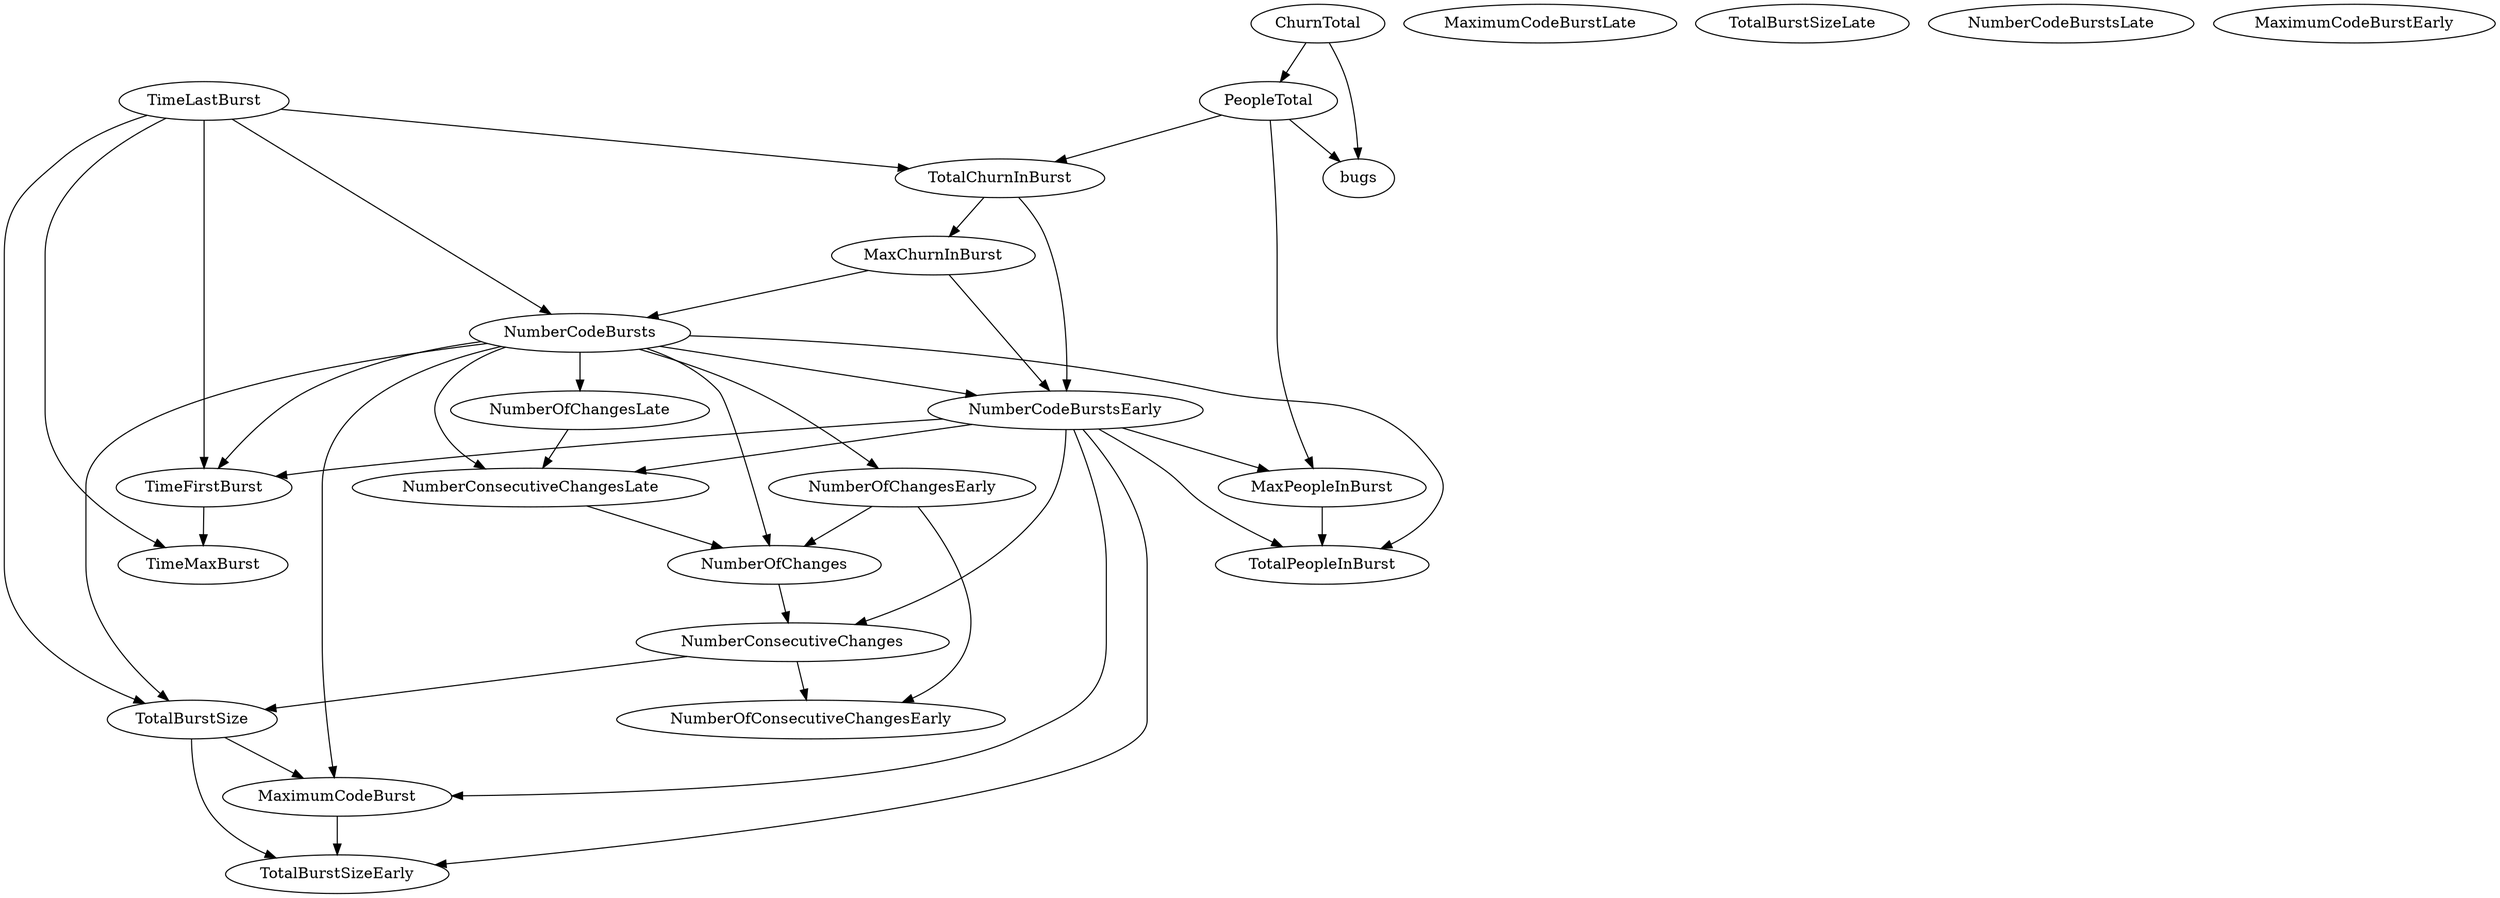 digraph {
   TotalPeopleInBurst;
   MaximumCodeBurstLate;
   NumberOfChanges;
   MaxPeopleInBurst;
   TotalBurstSizeLate;
   NumberCodeBurstsLate;
   NumberOfChangesLate;
   NumberOfChangesEarly;
   MaxChurnInBurst;
   MaximumCodeBurstEarly;
   NumberCodeBurstsEarly;
   TimeFirstBurst;
   TotalChurnInBurst;
   ChurnTotal;
   MaximumCodeBurst;
   NumberOfConsecutiveChangesEarly;
   NumberConsecutiveChangesLate;
   TotalBurstSizeEarly;
   TotalBurstSize;
   TimeMaxBurst;
   NumberConsecutiveChanges;
   TimeLastBurst;
   NumberCodeBursts;
   PeopleTotal;
   bugs;
   NumberOfChanges -> NumberConsecutiveChanges;
   MaxPeopleInBurst -> TotalPeopleInBurst;
   NumberOfChangesLate -> NumberConsecutiveChangesLate;
   NumberOfChangesEarly -> NumberOfChanges;
   NumberOfChangesEarly -> NumberOfConsecutiveChangesEarly;
   MaxChurnInBurst -> NumberCodeBurstsEarly;
   MaxChurnInBurst -> NumberCodeBursts;
   NumberCodeBurstsEarly -> TotalPeopleInBurst;
   NumberCodeBurstsEarly -> MaxPeopleInBurst;
   NumberCodeBurstsEarly -> TimeFirstBurst;
   NumberCodeBurstsEarly -> MaximumCodeBurst;
   NumberCodeBurstsEarly -> NumberConsecutiveChangesLate;
   NumberCodeBurstsEarly -> TotalBurstSizeEarly;
   NumberCodeBurstsEarly -> NumberConsecutiveChanges;
   TimeFirstBurst -> TimeMaxBurst;
   TotalChurnInBurst -> MaxChurnInBurst;
   TotalChurnInBurst -> NumberCodeBurstsEarly;
   ChurnTotal -> PeopleTotal;
   ChurnTotal -> bugs;
   MaximumCodeBurst -> TotalBurstSizeEarly;
   NumberConsecutiveChangesLate -> NumberOfChanges;
   TotalBurstSize -> MaximumCodeBurst;
   TotalBurstSize -> TotalBurstSizeEarly;
   NumberConsecutiveChanges -> NumberOfConsecutiveChangesEarly;
   NumberConsecutiveChanges -> TotalBurstSize;
   TimeLastBurst -> TimeFirstBurst;
   TimeLastBurst -> TotalChurnInBurst;
   TimeLastBurst -> TotalBurstSize;
   TimeLastBurst -> TimeMaxBurst;
   TimeLastBurst -> NumberCodeBursts;
   NumberCodeBursts -> TotalPeopleInBurst;
   NumberCodeBursts -> NumberOfChanges;
   NumberCodeBursts -> NumberOfChangesLate;
   NumberCodeBursts -> NumberOfChangesEarly;
   NumberCodeBursts -> NumberCodeBurstsEarly;
   NumberCodeBursts -> TimeFirstBurst;
   NumberCodeBursts -> MaximumCodeBurst;
   NumberCodeBursts -> NumberConsecutiveChangesLate;
   NumberCodeBursts -> TotalBurstSize;
   PeopleTotal -> MaxPeopleInBurst;
   PeopleTotal -> TotalChurnInBurst;
   PeopleTotal -> bugs;
}
